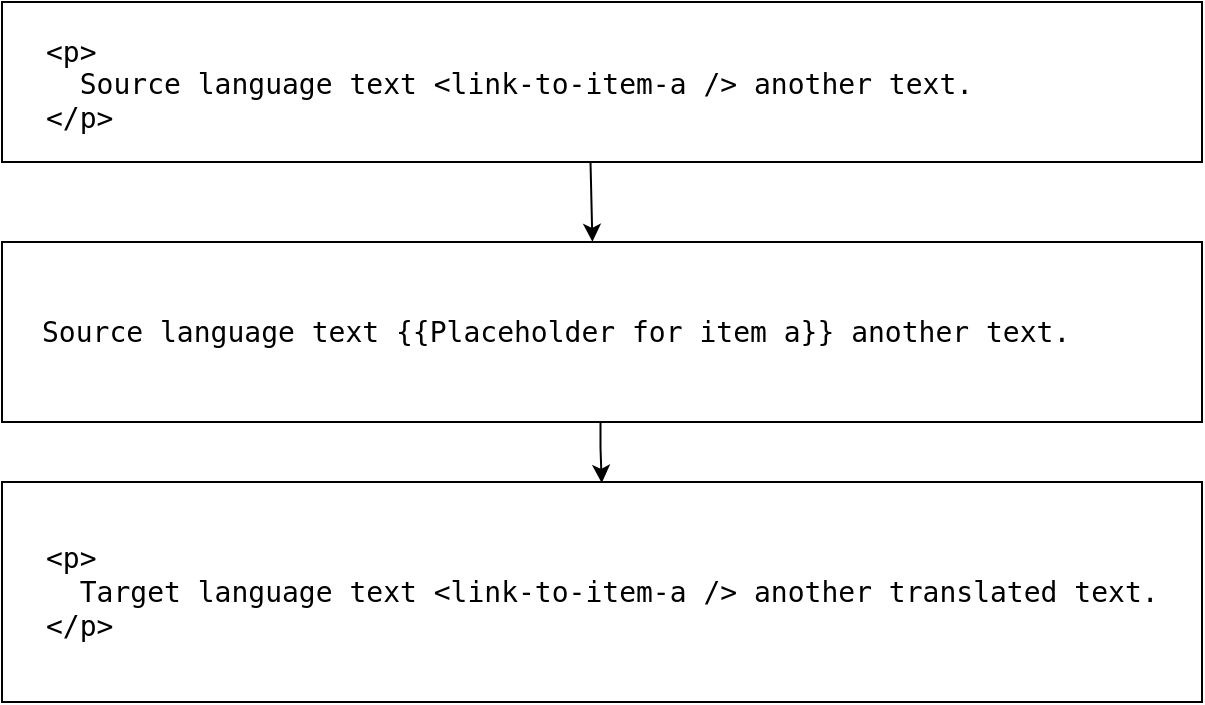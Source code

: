 <mxfile version="20.8.10" type="device"><diagram name="Page-1" id="MEKdyWSboRx96SMxYtd4"><mxGraphModel dx="493" dy="292" grid="1" gridSize="10" guides="1" tooltips="1" connect="1" arrows="1" fold="1" page="1" pageScale="1" pageWidth="827" pageHeight="1169" math="0" shadow="0"><root><mxCell id="0"/><mxCell id="1" parent="0"/><mxCell id="1ZmlG7g83RY32Uft9cwt-4" style="edgeStyle=orthogonalEdgeStyle;rounded=0;sketch=0;orthogonalLoop=1;jettySize=auto;html=1;entryX=0.491;entryY=0.004;entryDx=0;entryDy=0;entryPerimeter=0;fontFamily=Courier New;fontSize=14;fontColor=#000000;" parent="1" source="R1W-nL9rDEi13ln3jiVx-6" target="R1W-nL9rDEi13ln3jiVx-11" edge="1"><mxGeometry relative="1" as="geometry"><Array as="points"><mxPoint x="379" y="303"/><mxPoint x="380" y="303"/></Array></mxGeometry></mxCell><mxCell id="R1W-nL9rDEi13ln3jiVx-3" value="" style="group;fontFamily=Courier New;" parent="1" vertex="1" connectable="0"><mxGeometry x="80" y="80" width="600" height="80" as="geometry"/></mxCell><mxCell id="R1W-nL9rDEi13ln3jiVx-1" value="" style="rounded=0;whiteSpace=wrap;html=1;fontFamily=Courier New;" parent="R1W-nL9rDEi13ln3jiVx-3" vertex="1"><mxGeometry width="600.0" height="80" as="geometry"/></mxCell><UserObject label="&lt;pre style=&quot;font-size: 14px;&quot;&gt;&amp;lt;p&amp;gt;&lt;br&gt;&lt;span style=&quot;background-color: initial; font-size: 14px;&quot;&gt;&amp;nbsp; Source language text &amp;lt;link-to-item-a /&amp;gt; another text.&lt;br&gt;&lt;/span&gt;&amp;lt;/p&amp;gt;&lt;/pre&gt;" placeholders="1" name="Variable" id="R1W-nL9rDEi13ln3jiVx-2"><mxCell style="text;html=1;strokeColor=none;fillColor=none;align=left;verticalAlign=middle;whiteSpace=wrap;overflow=hidden;fontSize=14;fontFamily=Courier New;" parent="R1W-nL9rDEi13ln3jiVx-3" vertex="1"><mxGeometry x="20" width="548.5" height="80" as="geometry"/></mxCell></UserObject><mxCell id="R1W-nL9rDEi13ln3jiVx-4" value="" style="group;fontFamily=Courier New;" parent="1" vertex="1" connectable="0"><mxGeometry x="80" y="200" width="600" height="90" as="geometry"/></mxCell><mxCell id="R1W-nL9rDEi13ln3jiVx-5" value="" style="rounded=0;whiteSpace=wrap;html=1;fontFamily=Courier New;" parent="R1W-nL9rDEi13ln3jiVx-4" vertex="1"><mxGeometry width="600.0" height="90" as="geometry"/></mxCell><UserObject label="&lt;pre&gt;&lt;span style=&quot;background-color: initial;&quot;&gt;Source language text {{Placeholder for item a}} another text.&lt;/span&gt;&lt;/pre&gt;" placeholders="1" name="Variable" id="R1W-nL9rDEi13ln3jiVx-6"><mxCell style="text;html=1;strokeColor=none;fillColor=none;align=left;verticalAlign=middle;whiteSpace=wrap;overflow=hidden;fontSize=14;fontFamily=Courier New;" parent="R1W-nL9rDEi13ln3jiVx-4" vertex="1"><mxGeometry x="18" y="7.5" width="562.5" height="75" as="geometry"/></mxCell></UserObject><mxCell id="R1W-nL9rDEi13ln3jiVx-13" value="" style="group;fontFamily=Courier New;" parent="1" vertex="1" connectable="0"><mxGeometry x="80" y="320" width="600" height="110" as="geometry"/></mxCell><mxCell id="R1W-nL9rDEi13ln3jiVx-10" value="" style="rounded=0;whiteSpace=wrap;html=1;fontFamily=Courier New;" parent="R1W-nL9rDEi13ln3jiVx-13" vertex="1"><mxGeometry width="600.0" height="110.0" as="geometry"/></mxCell><UserObject label="&lt;pre style=&quot;font-size: 14px;&quot;&gt;&amp;lt;p&amp;gt;&lt;br&gt;&lt;span style=&quot;background-color: initial; font-size: 14px;&quot;&gt;&amp;nbsp; Target language text &amp;lt;link-to-item-a /&amp;gt; another translated text.&lt;br&gt;&lt;/span&gt;&amp;lt;/p&amp;gt;&lt;/pre&gt;" placeholders="1" name="Variable" id="R1W-nL9rDEi13ln3jiVx-11"><mxCell style="text;html=1;strokeColor=none;fillColor=none;align=left;verticalAlign=middle;whiteSpace=wrap;overflow=hidden;fontSize=14;fontFamily=Courier New;" parent="R1W-nL9rDEi13ln3jiVx-13" vertex="1"><mxGeometry x="20" width="570" height="110" as="geometry"/></mxCell></UserObject><mxCell id="1ZmlG7g83RY32Uft9cwt-2" style="edgeStyle=orthogonalEdgeStyle;rounded=0;sketch=0;orthogonalLoop=1;jettySize=auto;html=1;exitX=0.5;exitY=1;exitDx=0;exitDy=0;fontFamily=Courier New;fontSize=14;fontColor=#000000;entryX=0.492;entryY=-0.001;entryDx=0;entryDy=0;entryPerimeter=0;" parent="1" source="R1W-nL9rDEi13ln3jiVx-2" target="R1W-nL9rDEi13ln3jiVx-5" edge="1"><mxGeometry relative="1" as="geometry"><mxPoint x="373" y="200" as="targetPoint"/></mxGeometry></mxCell></root></mxGraphModel></diagram></mxfile>
